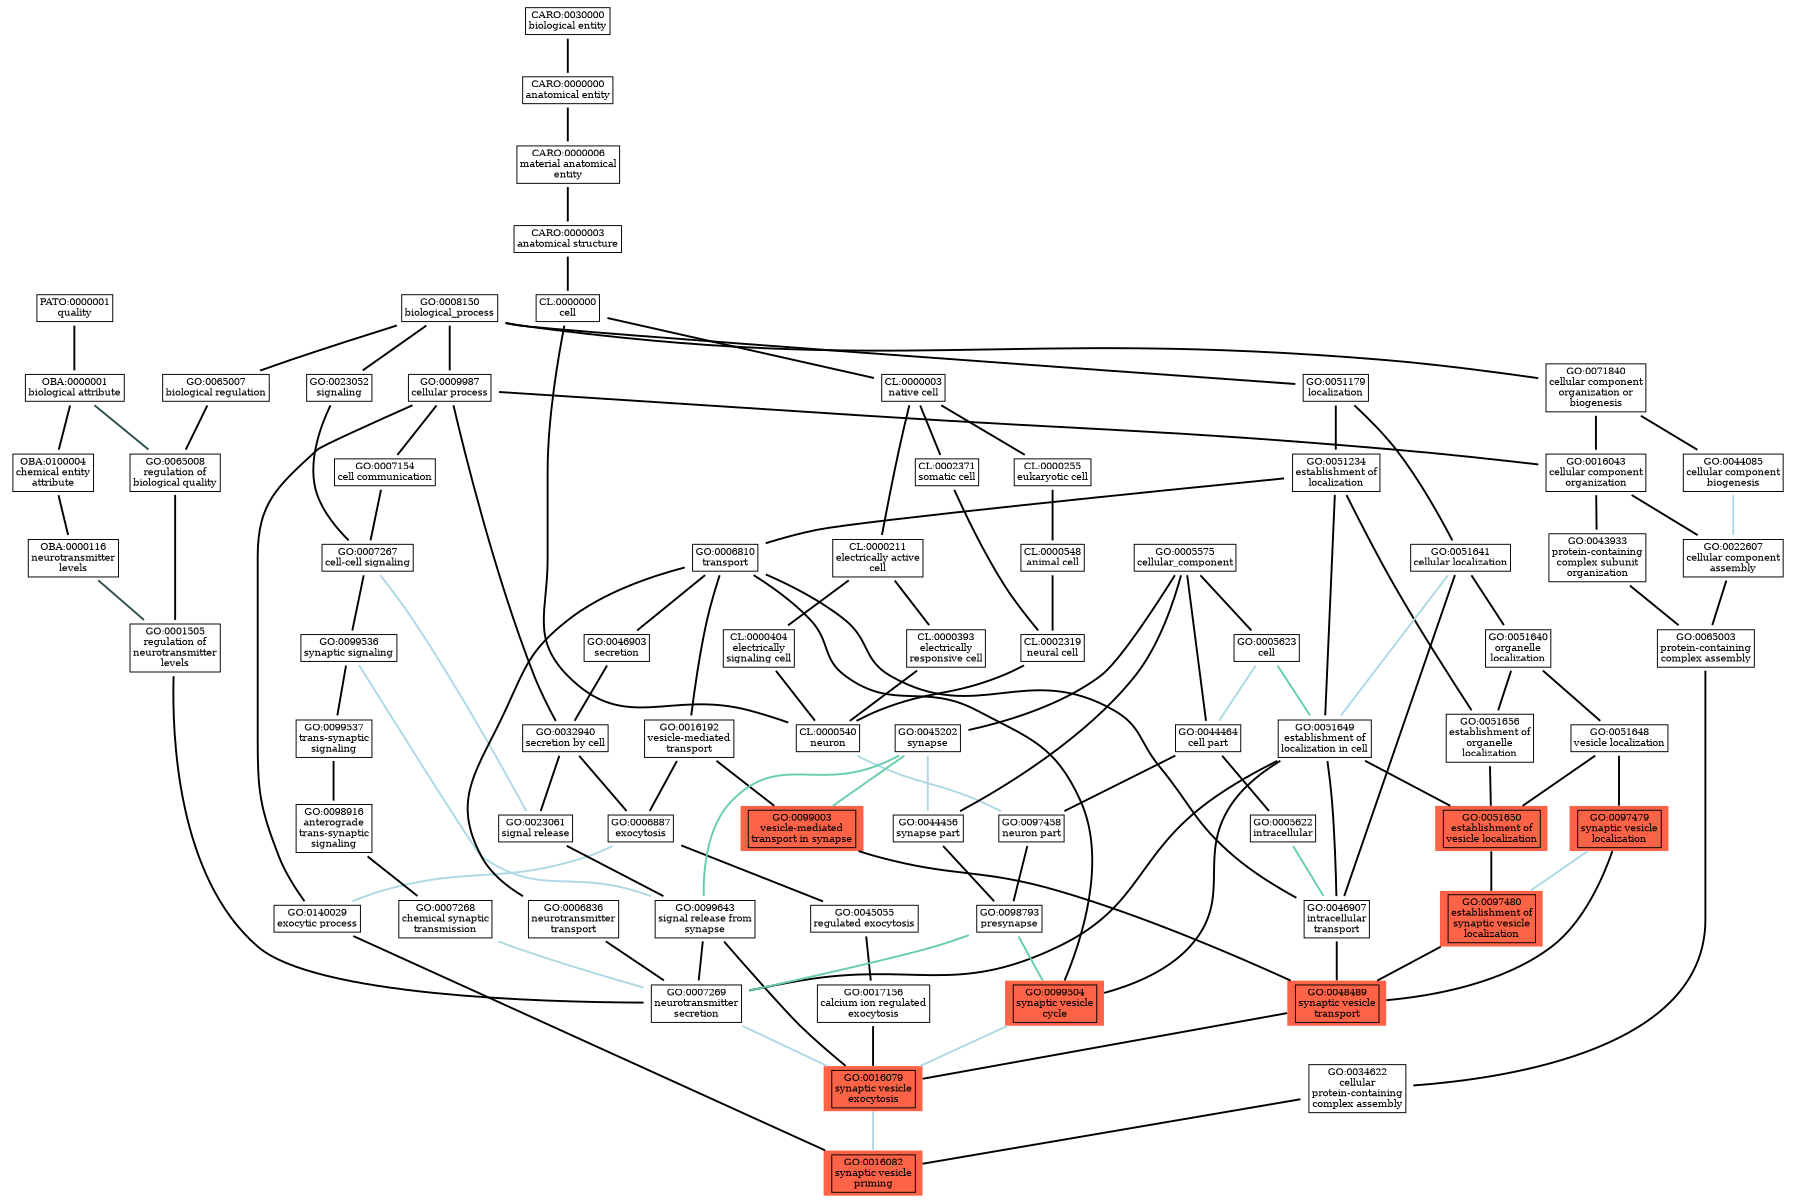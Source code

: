 digraph test {
	graph [ratio=fill,
		size="12,8"
	];
	node [color=black,
		fillcolor=white,
		fontcolor=black,
		fontsize=10,
		label="\N",
		shape=plaintext,
		style=filled
	];
	edge [fontsize=10];
	node1	 [color="#000000",
		fillcolor="#ffffff",
		fontcolor="#000000",
		label=<<TABLE BORDER="0" CELLBORDER="1" CELLSPACING="0"><TR><TD>GO:0046907<br/>intracellular<br />transport</TD></TR></TABLE>>];
	node2	 [color="#000000",
		fillcolor="#FF6347",
		fontcolor="#000000",
		label=<<TABLE BORDER="0" CELLBORDER="1" CELLSPACING="0"><TR><TD>GO:0048489<br/>synaptic vesicle<br />transport</TD></TR></TABLE>>];
	node1 -> node2	 [arrowhead=none,
		arrowtail=normal,
		color="#000000",
		style=bold];
	node10	 [color="#000000",
		fillcolor="#FF6347",
		fontcolor="#000000",
		label=<<TABLE BORDER="0" CELLBORDER="1" CELLSPACING="0"><TR><TD>GO:0016079<br/>synaptic vesicle<br />exocytosis</TD></TR></TABLE>>];
	node2 -> node10	 [arrowhead=none,
		arrowtail=normal,
		color="#000000",
		style=bold];
	node3	 [color="#000000",
		fillcolor="#ffffff",
		fontcolor="#000000",
		label=<<TABLE BORDER="0" CELLBORDER="1" CELLSPACING="0"><TR><TD>GO:0016192<br/>vesicle-mediated<br />transport</TD></TR></TABLE>>];
	node4	 [color="#000000",
		fillcolor="#ffffff",
		fontcolor="#000000",
		label=<<TABLE BORDER="0" CELLBORDER="1" CELLSPACING="0"><TR><TD>GO:0006887<br/>exocytosis</TD></TR></TABLE>>];
	node3 -> node4	 [arrowhead=none,
		arrowtail=normal,
		color="#000000",
		style=bold];
	node11	 [color="#000000",
		fillcolor="#FF6347",
		fontcolor="#000000",
		label=<<TABLE BORDER="0" CELLBORDER="1" CELLSPACING="0"><TR><TD>GO:0099003<br/>vesicle-mediated<br />transport in synapse</TD></TR></TABLE>>];
	node3 -> node11	 [arrowhead=none,
		arrowtail=normal,
		color="#000000",
		style=bold];
	node32	 [color="#000000",
		fillcolor="#ffffff",
		fontcolor="#000000",
		label=<<TABLE BORDER="0" CELLBORDER="1" CELLSPACING="0"><TR><TD>GO:0045055<br/>regulated exocytosis</TD></TR></TABLE>>];
	node4 -> node32	 [arrowhead=none,
		arrowtail=normal,
		color="#000000",
		style=bold];
	node58	 [color="#000000",
		fillcolor="#ffffff",
		fontcolor="#000000",
		label=<<TABLE BORDER="0" CELLBORDER="1" CELLSPACING="0"><TR><TD>GO:0140029<br/>exocytic process</TD></TR></TABLE>>];
	node4 -> node58	 [arrowhead=none,
		arrowtail=normal,
		color="#add8e6",
		style=bold];
	node5	 [color="#000000",
		fillcolor="#ffffff",
		fontcolor="#000000",
		label=<<TABLE BORDER="0" CELLBORDER="1" CELLSPACING="0"><TR><TD>GO:0008150<br/>biological_process</TD></TR></TABLE>>];
	node6	 [color="#000000",
		fillcolor="#ffffff",
		fontcolor="#000000",
		label=<<TABLE BORDER="0" CELLBORDER="1" CELLSPACING="0"><TR><TD>GO:0051179<br/>localization</TD></TR></TABLE>>];
	node5 -> node6	 [arrowhead=none,
		arrowtail=normal,
		color="#000000",
		style=bold];
	node12	 [color="#000000",
		fillcolor="#ffffff",
		fontcolor="#000000",
		label=<<TABLE BORDER="0" CELLBORDER="1" CELLSPACING="0"><TR><TD>GO:0009987<br/>cellular process</TD></TR></TABLE>>];
	node5 -> node12	 [arrowhead=none,
		arrowtail=normal,
		color="#000000",
		style=bold];
	node18	 [color="#000000",
		fillcolor="#ffffff",
		fontcolor="#000000",
		label=<<TABLE BORDER="0" CELLBORDER="1" CELLSPACING="0"><TR><TD>GO:0023052<br/>signaling</TD></TR></TABLE>>];
	node5 -> node18	 [arrowhead=none,
		arrowtail=normal,
		color="#000000",
		style=bold];
	node23	 [color="#000000",
		fillcolor="#ffffff",
		fontcolor="#000000",
		label=<<TABLE BORDER="0" CELLBORDER="1" CELLSPACING="0"><TR><TD>GO:0065007<br/>biological regulation</TD></TR></TABLE>>];
	node5 -> node23	 [arrowhead=none,
		arrowtail=normal,
		color="#000000",
		style=bold];
	node49	 [color="#000000",
		fillcolor="#ffffff",
		fontcolor="#000000",
		label=<<TABLE BORDER="0" CELLBORDER="1" CELLSPACING="0"><TR><TD>GO:0071840<br/>cellular component<br />organization or<br />biogenesis</TD></TR></TABLE>>];
	node5 -> node49	 [arrowhead=none,
		arrowtail=normal,
		color="#000000",
		style=bold];
	node52	 [color="#000000",
		fillcolor="#ffffff",
		fontcolor="#000000",
		label=<<TABLE BORDER="0" CELLBORDER="1" CELLSPACING="0"><TR><TD>GO:0051234<br/>establishment of<br />localization</TD></TR></TABLE>>];
	node6 -> node52	 [arrowhead=none,
		arrowtail=normal,
		color="#000000",
		style=bold];
	node61	 [color="#000000",
		fillcolor="#ffffff",
		fontcolor="#000000",
		label=<<TABLE BORDER="0" CELLBORDER="1" CELLSPACING="0"><TR><TD>GO:0051641<br/>cellular localization</TD></TR></TABLE>>];
	node6 -> node61	 [arrowhead=none,
		arrowtail=normal,
		color="#000000",
		style=bold];
	node7	 [color="#000000",
		fillcolor="#ffffff",
		fontcolor="#000000",
		label=<<TABLE BORDER="0" CELLBORDER="1" CELLSPACING="0"><TR><TD>GO:0022607<br/>cellular component<br />assembly</TD></TR></TABLE>>];
	node8	 [color="#000000",
		fillcolor="#ffffff",
		fontcolor="#000000",
		label=<<TABLE BORDER="0" CELLBORDER="1" CELLSPACING="0"><TR><TD>GO:0065003<br/>protein-containing<br />complex assembly</TD></TR></TABLE>>];
	node7 -> node8	 [arrowhead=none,
		arrowtail=normal,
		color="#000000",
		style=bold];
	node13	 [color="#000000",
		fillcolor="#ffffff",
		fontcolor="#000000",
		label=<<TABLE BORDER="0" CELLBORDER="1" CELLSPACING="0"><TR><TD>GO:0034622<br/>cellular<br />protein-containing<br />complex assembly</TD></TR></TABLE>>];
	node8 -> node13	 [arrowhead=none,
		arrowtail=normal,
		color="#000000",
		style=bold];
	node9	 [color="#000000",
		fillcolor="#ffffff",
		fontcolor="#000000",
		label=<<TABLE BORDER="0" CELLBORDER="1" CELLSPACING="0"><TR><TD>GO:0017156<br/>calcium ion regulated<br />exocytosis</TD></TR></TABLE>>];
	node9 -> node10	 [arrowhead=none,
		arrowtail=normal,
		color="#000000",
		style=bold];
	node14	 [color="#000000",
		fillcolor="#FF6347",
		fontcolor="#000000",
		label=<<TABLE BORDER="0" CELLBORDER="1" CELLSPACING="0"><TR><TD>GO:0016082<br/>synaptic vesicle<br />priming</TD></TR></TABLE>>];
	node10 -> node14	 [arrowhead=none,
		arrowtail=normal,
		color="#add8e6",
		style=bold];
	node11 -> node2	 [arrowhead=none,
		arrowtail=normal,
		color="#000000",
		style=bold];
	node21	 [color="#000000",
		fillcolor="#ffffff",
		fontcolor="#000000",
		label=<<TABLE BORDER="0" CELLBORDER="1" CELLSPACING="0"><TR><TD>GO:0007154<br/>cell communication</TD></TR></TABLE>>];
	node12 -> node21	 [arrowhead=none,
		arrowtail=normal,
		color="#000000",
		style=bold];
	node44	 [color="#000000",
		fillcolor="#ffffff",
		fontcolor="#000000",
		label=<<TABLE BORDER="0" CELLBORDER="1" CELLSPACING="0"><TR><TD>GO:0016043<br/>cellular component<br />organization</TD></TR></TABLE>>];
	node12 -> node44	 [arrowhead=none,
		arrowtail=normal,
		color="#000000",
		style=bold];
	node47	 [color="#000000",
		fillcolor="#ffffff",
		fontcolor="#000000",
		label=<<TABLE BORDER="0" CELLBORDER="1" CELLSPACING="0"><TR><TD>GO:0032940<br/>secretion by cell</TD></TR></TABLE>>];
	node12 -> node47	 [arrowhead=none,
		arrowtail=normal,
		color="#000000",
		style=bold];
	node12 -> node58	 [arrowhead=none,
		arrowtail=normal,
		color="#000000",
		style=bold];
	node13 -> node14	 [arrowhead=none,
		arrowtail=normal,
		color="#000000",
		style=bold];
	node15	 [color="#000000",
		fillcolor="#ffffff",
		fontcolor="#000000",
		label=<<TABLE BORDER="0" CELLBORDER="1" CELLSPACING="0"><TR><TD>CL:0000211<br/>electrically active<br />cell</TD></TR></TABLE>>];
	node16	 [color="#000000",
		fillcolor="#ffffff",
		fontcolor="#000000",
		label=<<TABLE BORDER="0" CELLBORDER="1" CELLSPACING="0"><TR><TD>CL:0000404<br/>electrically<br />signaling cell</TD></TR></TABLE>>];
	node15 -> node16	 [arrowhead=none,
		arrowtail=normal,
		color="#000000",
		style=bold];
	node26	 [color="#000000",
		fillcolor="#ffffff",
		fontcolor="#000000",
		label=<<TABLE BORDER="0" CELLBORDER="1" CELLSPACING="0"><TR><TD>CL:0000393<br/>electrically<br />responsive cell</TD></TR></TABLE>>];
	node15 -> node26	 [arrowhead=none,
		arrowtail=normal,
		color="#000000",
		style=bold];
	node28	 [color="#000000",
		fillcolor="#ffffff",
		fontcolor="#000000",
		label=<<TABLE BORDER="0" CELLBORDER="1" CELLSPACING="0"><TR><TD>CL:0000540<br/>neuron</TD></TR></TABLE>>];
	node16 -> node28	 [arrowhead=none,
		arrowtail=normal,
		color="#000000",
		style=bold];
	node17	 [color="#000000",
		fillcolor="#ffffff",
		fontcolor="#000000",
		label=<<TABLE BORDER="0" CELLBORDER="1" CELLSPACING="0"><TR><TD>CL:0000003<br/>native cell</TD></TR></TABLE>>];
	node17 -> node15	 [arrowhead=none,
		arrowtail=normal,
		color="#000000",
		style=bold];
	node42	 [color="#000000",
		fillcolor="#ffffff",
		fontcolor="#000000",
		label=<<TABLE BORDER="0" CELLBORDER="1" CELLSPACING="0"><TR><TD>CL:0000255<br/>eukaryotic cell</TD></TR></TABLE>>];
	node17 -> node42	 [arrowhead=none,
		arrowtail=normal,
		color="#000000",
		style=bold];
	node60	 [color="#000000",
		fillcolor="#ffffff",
		fontcolor="#000000",
		label=<<TABLE BORDER="0" CELLBORDER="1" CELLSPACING="0"><TR><TD>CL:0002371<br/>somatic cell</TD></TR></TABLE>>];
	node17 -> node60	 [arrowhead=none,
		arrowtail=normal,
		color="#000000",
		style=bold];
	node22	 [color="#000000",
		fillcolor="#ffffff",
		fontcolor="#000000",
		label=<<TABLE BORDER="0" CELLBORDER="1" CELLSPACING="0"><TR><TD>GO:0007267<br/>cell-cell signaling</TD></TR></TABLE>>];
	node18 -> node22	 [arrowhead=none,
		arrowtail=normal,
		color="#000000",
		style=bold];
	node19	 [color="#000000",
		fillcolor="#ffffff",
		fontcolor="#000000",
		label=<<TABLE BORDER="0" CELLBORDER="1" CELLSPACING="0"><TR><TD>GO:0005575<br/>cellular_component</TD></TR></TABLE>>];
	node20	 [color="#000000",
		fillcolor="#ffffff",
		fontcolor="#000000",
		label=<<TABLE BORDER="0" CELLBORDER="1" CELLSPACING="0"><TR><TD>GO:0005623<br/>cell</TD></TR></TABLE>>];
	node19 -> node20	 [arrowhead=none,
		arrowtail=normal,
		color="#000000",
		style=bold];
	node29	 [color="#000000",
		fillcolor="#ffffff",
		fontcolor="#000000",
		label=<<TABLE BORDER="0" CELLBORDER="1" CELLSPACING="0"><TR><TD>GO:0044464<br/>cell part</TD></TR></TABLE>>];
	node19 -> node29	 [arrowhead=none,
		arrowtail=normal,
		color="#000000",
		style=bold];
	node50	 [color="#000000",
		fillcolor="#ffffff",
		fontcolor="#000000",
		label=<<TABLE BORDER="0" CELLBORDER="1" CELLSPACING="0"><TR><TD>GO:0045202<br/>synapse</TD></TR></TABLE>>];
	node19 -> node50	 [arrowhead=none,
		arrowtail=normal,
		color="#000000",
		style=bold];
	node59	 [color="#000000",
		fillcolor="#ffffff",
		fontcolor="#000000",
		label=<<TABLE BORDER="0" CELLBORDER="1" CELLSPACING="0"><TR><TD>GO:0044456<br/>synapse part</TD></TR></TABLE>>];
	node19 -> node59	 [arrowhead=none,
		arrowtail=normal,
		color="#000000",
		style=bold];
	node20 -> node29	 [arrowhead=none,
		arrowtail=normal,
		color="#add8e6",
		style=bold];
	node53	 [color="#000000",
		fillcolor="#ffffff",
		fontcolor="#000000",
		label=<<TABLE BORDER="0" CELLBORDER="1" CELLSPACING="0"><TR><TD>GO:0051649<br/>establishment of<br />localization in cell</TD></TR></TABLE>>];
	node20 -> node53	 [arrowhead=none,
		arrowtail=normal,
		color="#66CDAA",
		style=bold];
	node21 -> node22	 [arrowhead=none,
		arrowtail=normal,
		color="#000000",
		style=bold];
	node48	 [color="#000000",
		fillcolor="#ffffff",
		fontcolor="#000000",
		label=<<TABLE BORDER="0" CELLBORDER="1" CELLSPACING="0"><TR><TD>GO:0023061<br/>signal release</TD></TR></TABLE>>];
	node22 -> node48	 [arrowhead=none,
		arrowtail=normal,
		color="#add8e6",
		style=bold];
	node55	 [color="#000000",
		fillcolor="#ffffff",
		fontcolor="#000000",
		label=<<TABLE BORDER="0" CELLBORDER="1" CELLSPACING="0"><TR><TD>GO:0099536<br/>synaptic signaling</TD></TR></TABLE>>];
	node22 -> node55	 [arrowhead=none,
		arrowtail=normal,
		color="#000000",
		style=bold];
	node70	 [color="#000000",
		fillcolor="#ffffff",
		fontcolor="#000000",
		label=<<TABLE BORDER="0" CELLBORDER="1" CELLSPACING="0"><TR><TD>GO:0065008<br/>regulation of<br />biological quality</TD></TR></TABLE>>];
	node23 -> node70	 [arrowhead=none,
		arrowtail=normal,
		color="#000000",
		style=bold];
	node24	 [color="#000000",
		fillcolor="#ffffff",
		fontcolor="#000000",
		label=<<TABLE BORDER="0" CELLBORDER="1" CELLSPACING="0"><TR><TD>GO:0007268<br/>chemical synaptic<br />transmission</TD></TR></TABLE>>];
	node25	 [color="#000000",
		fillcolor="#ffffff",
		fontcolor="#000000",
		label=<<TABLE BORDER="0" CELLBORDER="1" CELLSPACING="0"><TR><TD>GO:0007269<br/>neurotransmitter<br />secretion</TD></TR></TABLE>>];
	node24 -> node25	 [arrowhead=none,
		arrowtail=normal,
		color="#add8e6",
		style=bold];
	node25 -> node10	 [arrowhead=none,
		arrowtail=normal,
		color="#add8e6",
		style=bold];
	node26 -> node28	 [arrowhead=none,
		arrowtail=normal,
		color="#000000",
		style=bold];
	node27	 [color="#000000",
		fillcolor="#ffffff",
		fontcolor="#000000",
		label=<<TABLE BORDER="0" CELLBORDER="1" CELLSPACING="0"><TR><TD>CL:0000000<br/>cell</TD></TR></TABLE>>];
	node27 -> node17	 [arrowhead=none,
		arrowtail=normal,
		color="#000000",
		style=bold];
	node27 -> node28	 [arrowhead=none,
		arrowtail=normal,
		color="#000000",
		style=bold];
	node56	 [color="#000000",
		fillcolor="#ffffff",
		fontcolor="#000000",
		label=<<TABLE BORDER="0" CELLBORDER="1" CELLSPACING="0"><TR><TD>GO:0097458<br/>neuron part</TD></TR></TABLE>>];
	node28 -> node56	 [arrowhead=none,
		arrowtail=normal,
		color="#add8e6",
		style=bold];
	node34	 [color="#000000",
		fillcolor="#ffffff",
		fontcolor="#000000",
		label=<<TABLE BORDER="0" CELLBORDER="1" CELLSPACING="0"><TR><TD>GO:0005622<br/>intracellular</TD></TR></TABLE>>];
	node29 -> node34	 [arrowhead=none,
		arrowtail=normal,
		color="#000000",
		style=bold];
	node29 -> node56	 [arrowhead=none,
		arrowtail=normal,
		color="#000000",
		style=bold];
	node30	 [color="#000000",
		fillcolor="#ffffff",
		fontcolor="#000000",
		label=<<TABLE BORDER="0" CELLBORDER="1" CELLSPACING="0"><TR><TD>GO:0051640<br/>organelle<br />localization</TD></TR></TABLE>>];
	node31	 [color="#000000",
		fillcolor="#ffffff",
		fontcolor="#000000",
		label=<<TABLE BORDER="0" CELLBORDER="1" CELLSPACING="0"><TR><TD>GO:0051648<br/>vesicle localization</TD></TR></TABLE>>];
	node30 -> node31	 [arrowhead=none,
		arrowtail=normal,
		color="#000000",
		style=bold];
	node66	 [color="#000000",
		fillcolor="#ffffff",
		fontcolor="#000000",
		label=<<TABLE BORDER="0" CELLBORDER="1" CELLSPACING="0"><TR><TD>GO:0051656<br/>establishment of<br />organelle<br />localization</TD></TR></TABLE>>];
	node30 -> node66	 [arrowhead=none,
		arrowtail=normal,
		color="#000000",
		style=bold];
	node67	 [color="#000000",
		fillcolor="#FF6347",
		fontcolor="#000000",
		label=<<TABLE BORDER="0" CELLBORDER="1" CELLSPACING="0"><TR><TD>GO:0097479<br/>synaptic vesicle<br />localization</TD></TR></TABLE>>];
	node31 -> node67	 [arrowhead=none,
		arrowtail=normal,
		color="#000000",
		style=bold];
	node73	 [color="#000000",
		fillcolor="#FF6347",
		fontcolor="#000000",
		label=<<TABLE BORDER="0" CELLBORDER="1" CELLSPACING="0"><TR><TD>GO:0051650<br/>establishment of<br />vesicle localization</TD></TR></TABLE>>];
	node31 -> node73	 [arrowhead=none,
		arrowtail=normal,
		color="#000000",
		style=bold];
	node32 -> node9	 [arrowhead=none,
		arrowtail=normal,
		color="#000000",
		style=bold];
	node33	 [color="#000000",
		fillcolor="#FF6347",
		fontcolor="#000000",
		label=<<TABLE BORDER="0" CELLBORDER="1" CELLSPACING="0"><TR><TD>GO:0097480<br/>establishment of<br />synaptic vesicle<br />localization</TD></TR></TABLE>>];
	node33 -> node2	 [arrowhead=none,
		arrowtail=normal,
		color="#000000",
		style=bold];
	node34 -> node1	 [arrowhead=none,
		arrowtail=normal,
		color="#66CDAA",
		style=bold];
	node35	 [color="#000000",
		fillcolor="#ffffff",
		fontcolor="#000000",
		label=<<TABLE BORDER="0" CELLBORDER="1" CELLSPACING="0"><TR><TD>GO:0006810<br/>transport</TD></TR></TABLE>>];
	node35 -> node1	 [arrowhead=none,
		arrowtail=normal,
		color="#000000",
		style=bold];
	node35 -> node3	 [arrowhead=none,
		arrowtail=normal,
		color="#000000",
		style=bold];
	node36	 [color="#000000",
		fillcolor="#ffffff",
		fontcolor="#000000",
		label=<<TABLE BORDER="0" CELLBORDER="1" CELLSPACING="0"><TR><TD>GO:0006836<br/>neurotransmitter<br />transport</TD></TR></TABLE>>];
	node35 -> node36	 [arrowhead=none,
		arrowtail=normal,
		color="#000000",
		style=bold];
	node41	 [color="#000000",
		fillcolor="#FF6347",
		fontcolor="#000000",
		label=<<TABLE BORDER="0" CELLBORDER="1" CELLSPACING="0"><TR><TD>GO:0099504<br/>synaptic vesicle<br />cycle</TD></TR></TABLE>>];
	node35 -> node41	 [arrowhead=none,
		arrowtail=normal,
		color="#000000",
		style=bold];
	node62	 [color="#000000",
		fillcolor="#ffffff",
		fontcolor="#000000",
		label=<<TABLE BORDER="0" CELLBORDER="1" CELLSPACING="0"><TR><TD>GO:0046903<br/>secretion</TD></TR></TABLE>>];
	node35 -> node62	 [arrowhead=none,
		arrowtail=normal,
		color="#000000",
		style=bold];
	node36 -> node25	 [arrowhead=none,
		arrowtail=normal,
		color="#000000",
		style=bold];
	node37	 [color="#000000",
		fillcolor="#ffffff",
		fontcolor="#000000",
		label=<<TABLE BORDER="0" CELLBORDER="1" CELLSPACING="0"><TR><TD>OBA:0000116<br/>neurotransmitter<br />levels</TD></TR></TABLE>>];
	node38	 [color="#000000",
		fillcolor="#ffffff",
		fontcolor="#000000",
		label=<<TABLE BORDER="0" CELLBORDER="1" CELLSPACING="0"><TR><TD>GO:0001505<br/>regulation of<br />neurotransmitter<br />levels</TD></TR></TABLE>>];
	node37 -> node38	 [arrowhead=none,
		arrowtail=normal,
		color="#2F4F4F",
		style=bold];
	node38 -> node25	 [arrowhead=none,
		arrowtail=normal,
		color="#000000",
		style=bold];
	node39	 [color="#000000",
		fillcolor="#ffffff",
		fontcolor="#000000",
		label=<<TABLE BORDER="0" CELLBORDER="1" CELLSPACING="0"><TR><TD>OBA:0000001<br/>biological attribute</TD></TR></TABLE>>];
	node40	 [color="#000000",
		fillcolor="#ffffff",
		fontcolor="#000000",
		label=<<TABLE BORDER="0" CELLBORDER="1" CELLSPACING="0"><TR><TD>OBA:0100004<br/>chemical entity<br />attribute</TD></TR></TABLE>>];
	node39 -> node40	 [arrowhead=none,
		arrowtail=normal,
		color="#000000",
		style=bold];
	node39 -> node70	 [arrowhead=none,
		arrowtail=normal,
		color="#2F4F4F",
		style=bold];
	node40 -> node37	 [arrowhead=none,
		arrowtail=normal,
		color="#000000",
		style=bold];
	node41 -> node10	 [arrowhead=none,
		arrowtail=normal,
		color="#add8e6",
		style=bold];
	node43	 [color="#000000",
		fillcolor="#ffffff",
		fontcolor="#000000",
		label=<<TABLE BORDER="0" CELLBORDER="1" CELLSPACING="0"><TR><TD>CL:0000548<br/>animal cell</TD></TR></TABLE>>];
	node42 -> node43	 [arrowhead=none,
		arrowtail=normal,
		color="#000000",
		style=bold];
	node46	 [color="#000000",
		fillcolor="#ffffff",
		fontcolor="#000000",
		label=<<TABLE BORDER="0" CELLBORDER="1" CELLSPACING="0"><TR><TD>CL:0002319<br/>neural cell</TD></TR></TABLE>>];
	node43 -> node46	 [arrowhead=none,
		arrowtail=normal,
		color="#000000",
		style=bold];
	node44 -> node7	 [arrowhead=none,
		arrowtail=normal,
		color="#000000",
		style=bold];
	node45	 [color="#000000",
		fillcolor="#ffffff",
		fontcolor="#000000",
		label=<<TABLE BORDER="0" CELLBORDER="1" CELLSPACING="0"><TR><TD>GO:0043933<br/>protein-containing<br />complex subunit<br />organization</TD></TR></TABLE>>];
	node44 -> node45	 [arrowhead=none,
		arrowtail=normal,
		color="#000000",
		style=bold];
	node45 -> node8	 [arrowhead=none,
		arrowtail=normal,
		color="#000000",
		style=bold];
	node46 -> node28	 [arrowhead=none,
		arrowtail=normal,
		color="#000000",
		style=bold];
	node47 -> node4	 [arrowhead=none,
		arrowtail=normal,
		color="#000000",
		style=bold];
	node47 -> node48	 [arrowhead=none,
		arrowtail=normal,
		color="#000000",
		style=bold];
	node51	 [color="#000000",
		fillcolor="#ffffff",
		fontcolor="#000000",
		label=<<TABLE BORDER="0" CELLBORDER="1" CELLSPACING="0"><TR><TD>GO:0099643<br/>signal release from<br />synapse</TD></TR></TABLE>>];
	node48 -> node51	 [arrowhead=none,
		arrowtail=normal,
		color="#000000",
		style=bold];
	node49 -> node44	 [arrowhead=none,
		arrowtail=normal,
		color="#000000",
		style=bold];
	node68	 [color="#000000",
		fillcolor="#ffffff",
		fontcolor="#000000",
		label=<<TABLE BORDER="0" CELLBORDER="1" CELLSPACING="0"><TR><TD>GO:0044085<br/>cellular component<br />biogenesis</TD></TR></TABLE>>];
	node49 -> node68	 [arrowhead=none,
		arrowtail=normal,
		color="#000000",
		style=bold];
	node50 -> node11	 [arrowhead=none,
		arrowtail=normal,
		color="#66CDAA",
		style=bold];
	node50 -> node51	 [arrowhead=none,
		arrowtail=normal,
		color="#66CDAA",
		style=bold];
	node50 -> node59	 [arrowhead=none,
		arrowtail=normal,
		color="#add8e6",
		style=bold];
	node51 -> node10	 [arrowhead=none,
		arrowtail=normal,
		color="#000000",
		style=bold];
	node51 -> node25	 [arrowhead=none,
		arrowtail=normal,
		color="#000000",
		style=bold];
	node52 -> node35	 [arrowhead=none,
		arrowtail=normal,
		color="#000000",
		style=bold];
	node52 -> node53	 [arrowhead=none,
		arrowtail=normal,
		color="#000000",
		style=bold];
	node52 -> node66	 [arrowhead=none,
		arrowtail=normal,
		color="#000000",
		style=bold];
	node53 -> node1	 [arrowhead=none,
		arrowtail=normal,
		color="#000000",
		style=bold];
	node53 -> node25	 [arrowhead=none,
		arrowtail=normal,
		color="#000000",
		style=bold];
	node53 -> node41	 [arrowhead=none,
		arrowtail=normal,
		color="#000000",
		style=bold];
	node53 -> node73	 [arrowhead=none,
		arrowtail=normal,
		color="#000000",
		style=bold];
	node54	 [color="#000000",
		fillcolor="#ffffff",
		fontcolor="#000000",
		label=<<TABLE BORDER="0" CELLBORDER="1" CELLSPACING="0"><TR><TD>GO:0098793<br/>presynapse</TD></TR></TABLE>>];
	node54 -> node25	 [arrowhead=none,
		arrowtail=normal,
		color="#66CDAA",
		style=bold];
	node54 -> node41	 [arrowhead=none,
		arrowtail=normal,
		color="#66CDAA",
		style=bold];
	node55 -> node51	 [arrowhead=none,
		arrowtail=normal,
		color="#add8e6",
		style=bold];
	node69	 [color="#000000",
		fillcolor="#ffffff",
		fontcolor="#000000",
		label=<<TABLE BORDER="0" CELLBORDER="1" CELLSPACING="0"><TR><TD>GO:0099537<br/>trans-synaptic<br />signaling</TD></TR></TABLE>>];
	node55 -> node69	 [arrowhead=none,
		arrowtail=normal,
		color="#000000",
		style=bold];
	node56 -> node54	 [arrowhead=none,
		arrowtail=normal,
		color="#000000",
		style=bold];
	node57	 [color="#000000",
		fillcolor="#ffffff",
		fontcolor="#000000",
		label=<<TABLE BORDER="0" CELLBORDER="1" CELLSPACING="0"><TR><TD>CARO:0000003<br/>anatomical structure</TD></TR></TABLE>>];
	node57 -> node27	 [arrowhead=none,
		arrowtail=normal,
		color="#000000",
		style=bold];
	node58 -> node14	 [arrowhead=none,
		arrowtail=normal,
		color="#000000",
		style=bold];
	node59 -> node54	 [arrowhead=none,
		arrowtail=normal,
		color="#000000",
		style=bold];
	node60 -> node46	 [arrowhead=none,
		arrowtail=normal,
		color="#000000",
		style=bold];
	node61 -> node1	 [arrowhead=none,
		arrowtail=normal,
		color="#000000",
		style=bold];
	node61 -> node30	 [arrowhead=none,
		arrowtail=normal,
		color="#000000",
		style=bold];
	node61 -> node53	 [arrowhead=none,
		arrowtail=normal,
		color="#add8e6",
		style=bold];
	node62 -> node47	 [arrowhead=none,
		arrowtail=normal,
		color="#000000",
		style=bold];
	node63	 [color="#000000",
		fillcolor="#ffffff",
		fontcolor="#000000",
		label=<<TABLE BORDER="0" CELLBORDER="1" CELLSPACING="0"><TR><TD>PATO:0000001<br/>quality</TD></TR></TABLE>>];
	node63 -> node39	 [arrowhead=none,
		arrowtail=normal,
		color="#000000",
		style=bold];
	node64	 [color="#000000",
		fillcolor="#ffffff",
		fontcolor="#000000",
		label=<<TABLE BORDER="0" CELLBORDER="1" CELLSPACING="0"><TR><TD>CARO:0030000<br/>biological entity</TD></TR></TABLE>>];
	node65	 [color="#000000",
		fillcolor="#ffffff",
		fontcolor="#000000",
		label=<<TABLE BORDER="0" CELLBORDER="1" CELLSPACING="0"><TR><TD>CARO:0000000<br/>anatomical entity</TD></TR></TABLE>>];
	node64 -> node65	 [arrowhead=none,
		arrowtail=normal,
		color="#000000",
		style=bold];
	node72	 [color="#000000",
		fillcolor="#ffffff",
		fontcolor="#000000",
		label=<<TABLE BORDER="0" CELLBORDER="1" CELLSPACING="0"><TR><TD>CARO:0000006<br/>material anatomical<br />entity</TD></TR></TABLE>>];
	node65 -> node72	 [arrowhead=none,
		arrowtail=normal,
		color="#000000",
		style=bold];
	node66 -> node73	 [arrowhead=none,
		arrowtail=normal,
		color="#000000",
		style=bold];
	node67 -> node2	 [arrowhead=none,
		arrowtail=normal,
		color="#000000",
		style=bold];
	node67 -> node33	 [arrowhead=none,
		arrowtail=normal,
		color="#add8e6",
		style=bold];
	node68 -> node7	 [arrowhead=none,
		arrowtail=normal,
		color="#add8e6",
		style=bold];
	node71	 [color="#000000",
		fillcolor="#ffffff",
		fontcolor="#000000",
		label=<<TABLE BORDER="0" CELLBORDER="1" CELLSPACING="0"><TR><TD>GO:0098916<br/>anterograde<br />trans-synaptic<br />signaling</TD></TR></TABLE>>];
	node69 -> node71	 [arrowhead=none,
		arrowtail=normal,
		color="#000000",
		style=bold];
	node70 -> node38	 [arrowhead=none,
		arrowtail=normal,
		color="#000000",
		style=bold];
	node71 -> node24	 [arrowhead=none,
		arrowtail=normal,
		color="#000000",
		style=bold];
	node72 -> node57	 [arrowhead=none,
		arrowtail=normal,
		color="#000000",
		style=bold];
	node73 -> node33	 [arrowhead=none,
		arrowtail=normal,
		color="#000000",
		style=bold];
}

